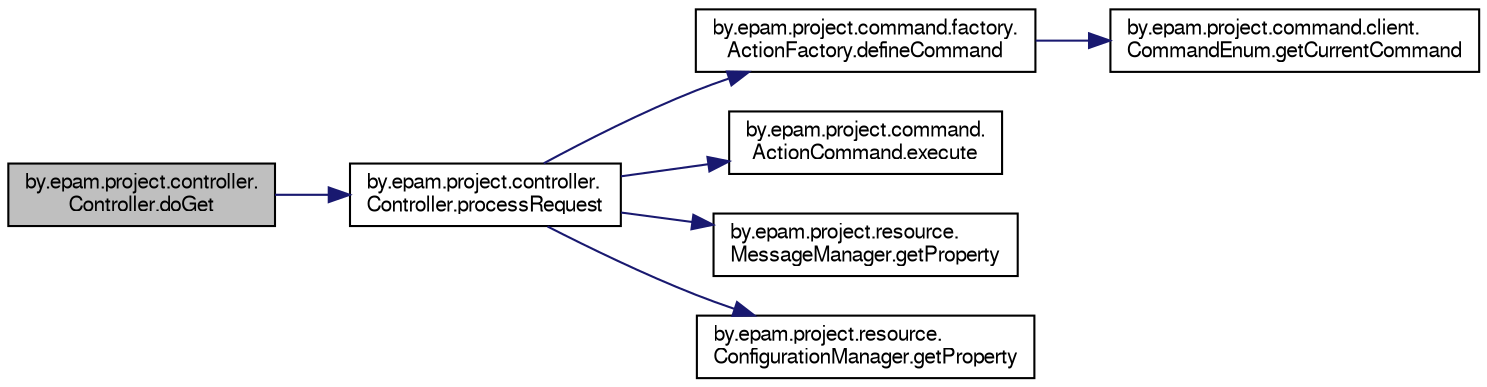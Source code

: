 digraph "by.epam.project.controller.Controller.doGet"
{
  bgcolor="transparent";
  edge [fontname="FreeSans",fontsize="10",labelfontname="FreeSans",labelfontsize="10"];
  node [fontname="FreeSans",fontsize="10",shape=record];
  rankdir="LR";
  Node1 [label="by.epam.project.controller.\lController.doGet",height=0.2,width=0.4,color="black", fillcolor="grey75", style="filled", fontcolor="black"];
  Node1 -> Node2 [color="midnightblue",fontsize="10",style="solid",fontname="FreeSans"];
  Node2 [label="by.epam.project.controller.\lController.processRequest",height=0.2,width=0.4,color="black",URL="$classby_1_1epam_1_1project_1_1controller_1_1_controller_ad3b3a052bd1c1f9f8cdddf58eb756e3e.html#ad3b3a052bd1c1f9f8cdddf58eb756e3e"];
  Node2 -> Node3 [color="midnightblue",fontsize="10",style="solid",fontname="FreeSans"];
  Node3 [label="by.epam.project.command.factory.\lActionFactory.defineCommand",height=0.2,width=0.4,color="black",URL="$classby_1_1epam_1_1project_1_1command_1_1factory_1_1_action_factory_a0aee50d2ee7ab4a69a5f11c68c302489.html#a0aee50d2ee7ab4a69a5f11c68c302489"];
  Node3 -> Node4 [color="midnightblue",fontsize="10",style="solid",fontname="FreeSans"];
  Node4 [label="by.epam.project.command.client.\lCommandEnum.getCurrentCommand",height=0.2,width=0.4,color="black",URL="$enumby_1_1epam_1_1project_1_1command_1_1client_1_1_command_enum_a8673163b5d70a41ed85328f7e9a01dc4.html#a8673163b5d70a41ed85328f7e9a01dc4"];
  Node2 -> Node5 [color="midnightblue",fontsize="10",style="solid",fontname="FreeSans"];
  Node5 [label="by.epam.project.command.\lActionCommand.execute",height=0.2,width=0.4,color="black",URL="$interfaceby_1_1epam_1_1project_1_1command_1_1_action_command_a34f4e1cb5f4aeba7bb6cb3f57443a07a.html#a34f4e1cb5f4aeba7bb6cb3f57443a07a"];
  Node2 -> Node6 [color="midnightblue",fontsize="10",style="solid",fontname="FreeSans"];
  Node6 [label="by.epam.project.resource.\lMessageManager.getProperty",height=0.2,width=0.4,color="black",URL="$classby_1_1epam_1_1project_1_1resource_1_1_message_manager_af5e4c99d6060e043f6a279528b1014b8.html#af5e4c99d6060e043f6a279528b1014b8"];
  Node2 -> Node7 [color="midnightblue",fontsize="10",style="solid",fontname="FreeSans"];
  Node7 [label="by.epam.project.resource.\lConfigurationManager.getProperty",height=0.2,width=0.4,color="black",URL="$classby_1_1epam_1_1project_1_1resource_1_1_configuration_manager_a0cb31f0d7c19c2a0f2882f3e57d3a334.html#a0cb31f0d7c19c2a0f2882f3e57d3a334"];
}
